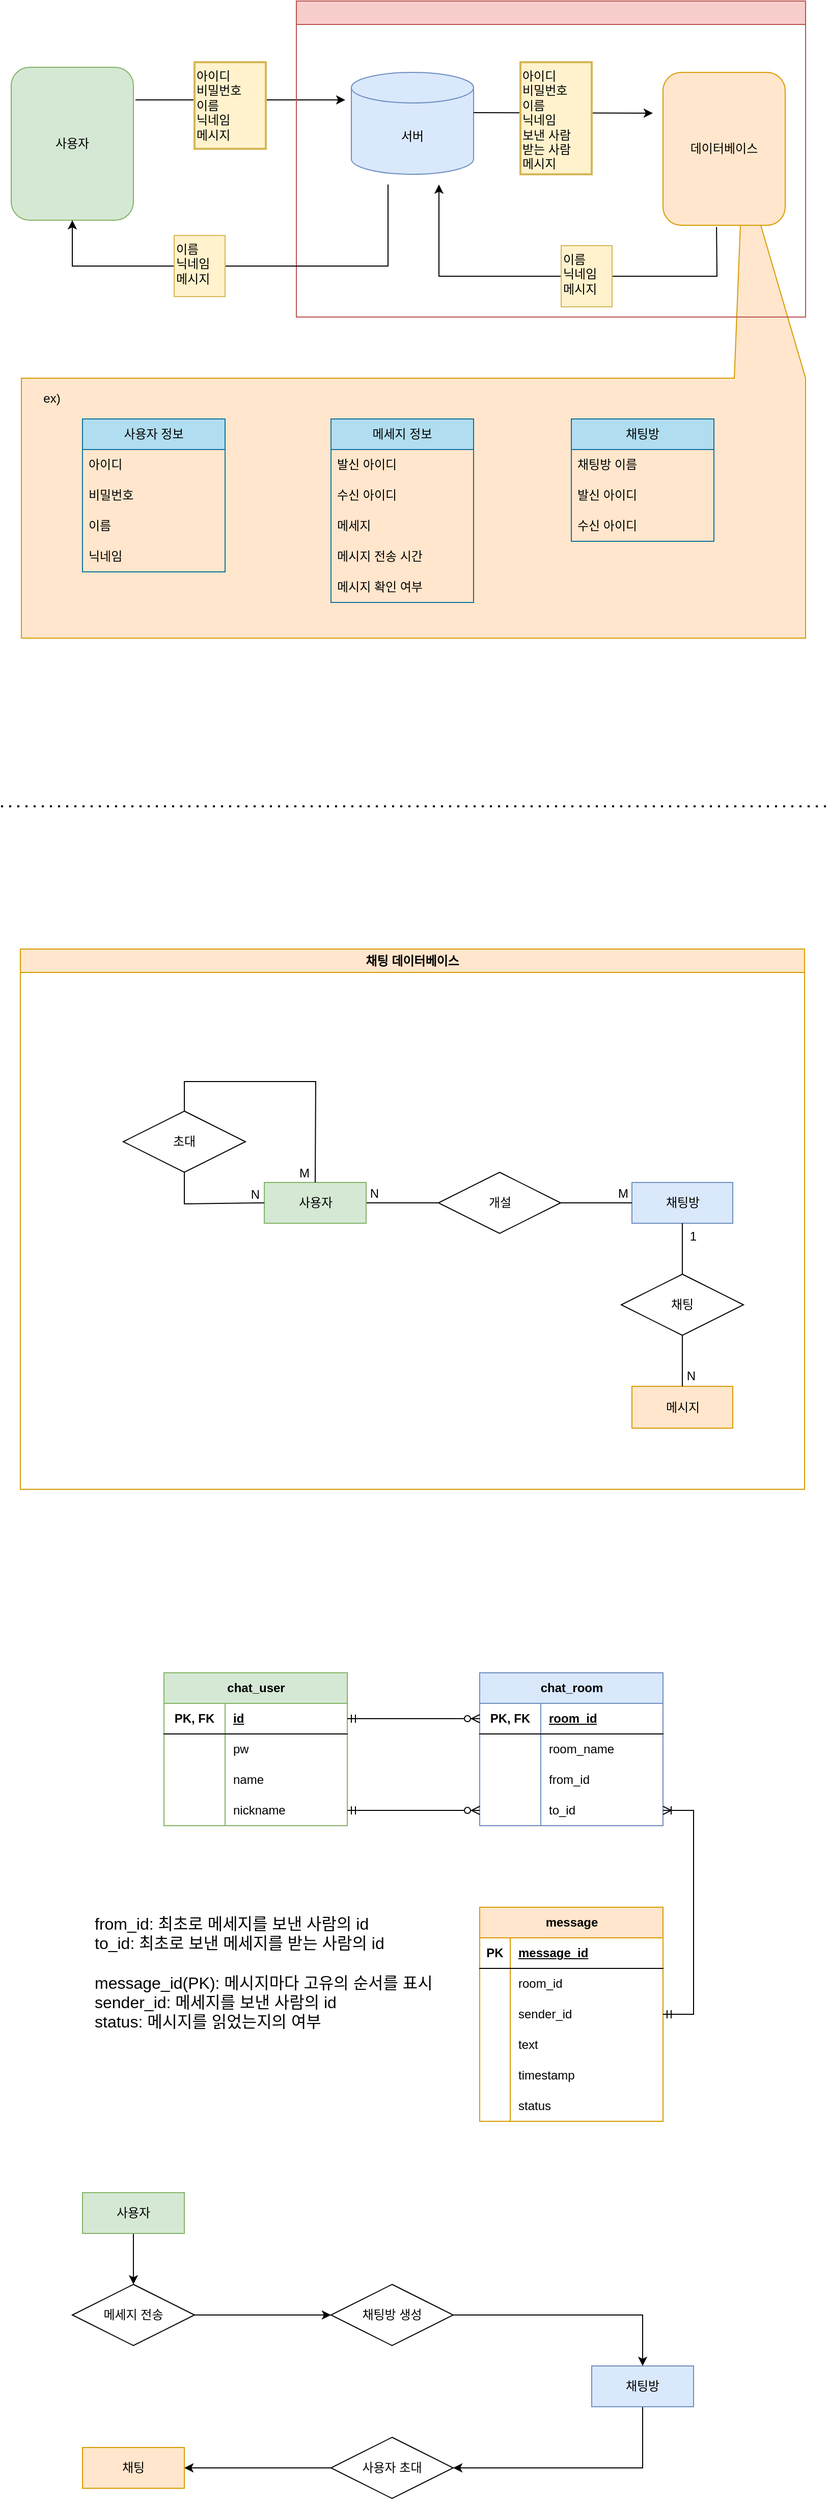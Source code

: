 <mxfile version="24.7.6">
  <diagram name="페이지-1" id="hZkJMaY7xypT7SpQBSe9">
    <mxGraphModel dx="1434" dy="761" grid="1" gridSize="10" guides="1" tooltips="1" connect="1" arrows="1" fold="1" page="1" pageScale="1" pageWidth="827" pageHeight="1169" math="0" shadow="0">
      <root>
        <mxCell id="0" />
        <mxCell id="1" parent="0" />
        <mxCell id="KtC7ysKLOuglknF3prI5-1" value="서버" style="shape=cylinder3;whiteSpace=wrap;html=1;boundedLbl=1;backgroundOutline=1;size=15;fillColor=#dae8fc;strokeColor=#6c8ebf;" parent="1" vertex="1">
          <mxGeometry x="354" y="80" width="120" height="100" as="geometry" />
        </mxCell>
        <mxCell id="M07Gjk41BYVv6PrY2_Yd-11" value="" style="shape=callout;whiteSpace=wrap;html=1;perimeter=calloutPerimeter;direction=west;position2=0.08;size=210;position=0;fillColor=#ffe6cc;base=70;strokeColor=#d79b00;" parent="1" vertex="1">
          <mxGeometry x="30" y="170" width="770" height="465" as="geometry" />
        </mxCell>
        <mxCell id="KtC7ysKLOuglknF3prI5-2" value="사용자" style="rounded=1;whiteSpace=wrap;html=1;fillColor=#d5e8d4;strokeColor=#82b366;" parent="1" vertex="1">
          <mxGeometry x="20" y="75" width="120" height="150" as="geometry" />
        </mxCell>
        <mxCell id="KtC7ysKLOuglknF3prI5-8" value="" style="endArrow=classic;html=1;rounded=0;entryX=-0.05;entryY=0.27;entryDx=0;entryDy=0;entryPerimeter=0;exitX=1.017;exitY=0.213;exitDx=0;exitDy=0;exitPerimeter=0;" parent="1" source="KtC7ysKLOuglknF3prI5-2" target="KtC7ysKLOuglknF3prI5-1" edge="1">
          <mxGeometry width="50" height="50" relative="1" as="geometry">
            <mxPoint x="186" y="280" as="sourcePoint" />
            <mxPoint x="380" y="280" as="targetPoint" />
          </mxGeometry>
        </mxCell>
        <mxCell id="KtC7ysKLOuglknF3prI5-13" value="" style="endArrow=classic;html=1;rounded=0;exitX=1;exitY=0;exitDx=0;exitDy=32.5;exitPerimeter=0;" parent="1" edge="1">
          <mxGeometry width="50" height="50" relative="1" as="geometry">
            <mxPoint x="474" y="119.5" as="sourcePoint" />
            <mxPoint x="650" y="120" as="targetPoint" />
          </mxGeometry>
        </mxCell>
        <mxCell id="KtC7ysKLOuglknF3prI5-15" value="" style="endArrow=classic;html=1;rounded=0;exitX=0.438;exitY=1.011;exitDx=0;exitDy=0;exitPerimeter=0;" parent="1" source="KtC7ysKLOuglknF3prI5-3" edge="1">
          <mxGeometry width="50" height="50" relative="1" as="geometry">
            <mxPoint x="827" y="188" as="sourcePoint" />
            <mxPoint x="440" y="190" as="targetPoint" />
            <Array as="points">
              <mxPoint x="713" y="280" />
              <mxPoint x="440" y="280" />
            </Array>
          </mxGeometry>
        </mxCell>
        <mxCell id="KtC7ysKLOuglknF3prI5-5" value="&lt;font style=&quot;font-size: 12px;&quot;&gt;아이디&lt;/font&gt;&lt;div style=&quot;font-size: 12px;&quot;&gt;&lt;font style=&quot;font-size: 12px;&quot;&gt;비밀번호&lt;/font&gt;&lt;/div&gt;&lt;div style=&quot;font-size: 12px;&quot;&gt;&lt;font style=&quot;font-size: 12px;&quot;&gt;이름&lt;/font&gt;&lt;/div&gt;&lt;div style=&quot;font-size: 12px;&quot;&gt;&lt;font style=&quot;font-size: 12px;&quot;&gt;닉네임&lt;/font&gt;&lt;/div&gt;&lt;div style=&quot;font-size: 12px;&quot;&gt;&lt;font style=&quot;font-size: 12px;&quot;&gt;메시지&lt;/font&gt;&lt;/div&gt;" style="text;html=1;align=left;verticalAlign=top;whiteSpace=wrap;rounded=0;strokeWidth=2;fillColor=#fff2cc;strokeColor=#d6b656;fontSize=12;" parent="1" vertex="1">
          <mxGeometry x="200" y="70" width="70" height="85" as="geometry" />
        </mxCell>
        <mxCell id="M07Gjk41BYVv6PrY2_Yd-1" value="" style="swimlane;whiteSpace=wrap;html=1;fillColor=#f8cecc;strokeColor=#b85450;" parent="1" vertex="1">
          <mxGeometry x="300" y="10" width="500" height="310" as="geometry" />
        </mxCell>
        <mxCell id="KtC7ysKLOuglknF3prI5-3" value="데이터베이스" style="rounded=1;whiteSpace=wrap;html=1;fillColor=#ffe6cc;strokeColor=#d79b00;" parent="M07Gjk41BYVv6PrY2_Yd-1" vertex="1">
          <mxGeometry x="360" y="70" width="120" height="150" as="geometry" />
        </mxCell>
        <mxCell id="M07Gjk41BYVv6PrY2_Yd-2" value="&lt;div&gt;이름&lt;/div&gt;&lt;div&gt;닉네임&lt;/div&gt;&lt;div&gt;메시지&lt;/div&gt;" style="text;html=1;align=left;verticalAlign=top;whiteSpace=wrap;rounded=0;horizontal=1;fillColor=#fff2cc;strokeColor=#d6b656;" parent="M07Gjk41BYVv6PrY2_Yd-1" vertex="1">
          <mxGeometry x="260" y="240" width="50" height="60" as="geometry" />
        </mxCell>
        <mxCell id="KtC7ysKLOuglknF3prI5-14" value="&lt;font style=&quot;font-size: 12px;&quot;&gt;아이디&lt;/font&gt;&lt;div style=&quot;font-size: 12px;&quot;&gt;&lt;font style=&quot;font-size: 12px;&quot;&gt;비밀번호&lt;/font&gt;&lt;/div&gt;&lt;div style=&quot;font-size: 12px;&quot;&gt;&lt;font style=&quot;font-size: 12px;&quot;&gt;이름&lt;/font&gt;&lt;/div&gt;&lt;div style=&quot;font-size: 12px;&quot;&gt;&lt;font style=&quot;font-size: 12px;&quot;&gt;닉네임&lt;/font&gt;&lt;/div&gt;&lt;div style=&quot;font-size: 12px;&quot;&gt;보낸 사람&lt;/div&gt;&lt;div style=&quot;font-size: 12px;&quot;&gt;받는 사람&lt;/div&gt;&lt;div style=&quot;font-size: 12px;&quot;&gt;메시지&lt;/div&gt;" style="text;html=1;align=left;verticalAlign=top;whiteSpace=wrap;rounded=0;strokeWidth=2;fillColor=#fff2cc;strokeColor=#d6b656;fontSize=12;" parent="M07Gjk41BYVv6PrY2_Yd-1" vertex="1">
          <mxGeometry x="220" y="60" width="70" height="110" as="geometry" />
        </mxCell>
        <mxCell id="M07Gjk41BYVv6PrY2_Yd-3" value="" style="endArrow=classic;html=1;rounded=0;entryX=0.5;entryY=1;entryDx=0;entryDy=0;" parent="1" target="KtC7ysKLOuglknF3prI5-2" edge="1">
          <mxGeometry width="50" height="50" relative="1" as="geometry">
            <mxPoint x="390" y="190" as="sourcePoint" />
            <mxPoint x="440" y="250" as="targetPoint" />
            <Array as="points">
              <mxPoint x="390" y="270" />
              <mxPoint x="80" y="270" />
            </Array>
          </mxGeometry>
        </mxCell>
        <mxCell id="M07Gjk41BYVv6PrY2_Yd-4" value="사용자 정보" style="swimlane;fontStyle=0;childLayout=stackLayout;horizontal=1;startSize=30;horizontalStack=0;resizeParent=1;resizeParentMax=0;resizeLast=0;collapsible=1;marginBottom=0;whiteSpace=wrap;html=1;fillColor=#b1ddf0;strokeColor=#10739e;" parent="1" vertex="1">
          <mxGeometry x="90" y="420" width="140" height="150" as="geometry" />
        </mxCell>
        <mxCell id="M07Gjk41BYVv6PrY2_Yd-5" value="아이디" style="text;strokeColor=none;fillColor=none;align=left;verticalAlign=middle;spacingLeft=4;spacingRight=4;overflow=hidden;points=[[0,0.5],[1,0.5]];portConstraint=eastwest;rotatable=0;whiteSpace=wrap;html=1;" parent="M07Gjk41BYVv6PrY2_Yd-4" vertex="1">
          <mxGeometry y="30" width="140" height="30" as="geometry" />
        </mxCell>
        <mxCell id="M07Gjk41BYVv6PrY2_Yd-6" value="비밀번호" style="text;strokeColor=none;fillColor=none;align=left;verticalAlign=middle;spacingLeft=4;spacingRight=4;overflow=hidden;points=[[0,0.5],[1,0.5]];portConstraint=eastwest;rotatable=0;whiteSpace=wrap;html=1;" parent="M07Gjk41BYVv6PrY2_Yd-4" vertex="1">
          <mxGeometry y="60" width="140" height="30" as="geometry" />
        </mxCell>
        <mxCell id="M07Gjk41BYVv6PrY2_Yd-7" value="이름" style="text;strokeColor=none;fillColor=none;align=left;verticalAlign=middle;spacingLeft=4;spacingRight=4;overflow=hidden;points=[[0,0.5],[1,0.5]];portConstraint=eastwest;rotatable=0;whiteSpace=wrap;html=1;" parent="M07Gjk41BYVv6PrY2_Yd-4" vertex="1">
          <mxGeometry y="90" width="140" height="30" as="geometry" />
        </mxCell>
        <mxCell id="M07Gjk41BYVv6PrY2_Yd-8" value="닉네임" style="text;strokeColor=none;fillColor=none;align=left;verticalAlign=middle;spacingLeft=4;spacingRight=4;overflow=hidden;points=[[0,0.5],[1,0.5]];portConstraint=eastwest;rotatable=0;whiteSpace=wrap;html=1;" parent="M07Gjk41BYVv6PrY2_Yd-4" vertex="1">
          <mxGeometry y="120" width="140" height="30" as="geometry" />
        </mxCell>
        <mxCell id="M07Gjk41BYVv6PrY2_Yd-12" value="메세지 정보" style="swimlane;fontStyle=0;childLayout=stackLayout;horizontal=1;startSize=30;horizontalStack=0;resizeParent=1;resizeParentMax=0;resizeLast=0;collapsible=1;marginBottom=0;whiteSpace=wrap;html=1;fillColor=#b1ddf0;strokeColor=#10739e;" parent="1" vertex="1">
          <mxGeometry x="334" y="420" width="140" height="180" as="geometry" />
        </mxCell>
        <mxCell id="M07Gjk41BYVv6PrY2_Yd-13" value="발신 아이디" style="text;strokeColor=none;fillColor=none;align=left;verticalAlign=middle;spacingLeft=4;spacingRight=4;overflow=hidden;points=[[0,0.5],[1,0.5]];portConstraint=eastwest;rotatable=0;whiteSpace=wrap;html=1;" parent="M07Gjk41BYVv6PrY2_Yd-12" vertex="1">
          <mxGeometry y="30" width="140" height="30" as="geometry" />
        </mxCell>
        <mxCell id="M07Gjk41BYVv6PrY2_Yd-14" value="수신 아이디" style="text;strokeColor=none;fillColor=none;align=left;verticalAlign=middle;spacingLeft=4;spacingRight=4;overflow=hidden;points=[[0,0.5],[1,0.5]];portConstraint=eastwest;rotatable=0;whiteSpace=wrap;html=1;" parent="M07Gjk41BYVv6PrY2_Yd-12" vertex="1">
          <mxGeometry y="60" width="140" height="30" as="geometry" />
        </mxCell>
        <mxCell id="M07Gjk41BYVv6PrY2_Yd-15" value="메세지" style="text;strokeColor=none;fillColor=none;align=left;verticalAlign=middle;spacingLeft=4;spacingRight=4;overflow=hidden;points=[[0,0.5],[1,0.5]];portConstraint=eastwest;rotatable=0;whiteSpace=wrap;html=1;" parent="M07Gjk41BYVv6PrY2_Yd-12" vertex="1">
          <mxGeometry y="90" width="140" height="30" as="geometry" />
        </mxCell>
        <mxCell id="M07Gjk41BYVv6PrY2_Yd-16" value="메시지 전송 시간" style="text;strokeColor=none;fillColor=none;align=left;verticalAlign=middle;spacingLeft=4;spacingRight=4;overflow=hidden;points=[[0,0.5],[1,0.5]];portConstraint=eastwest;rotatable=0;whiteSpace=wrap;html=1;" parent="M07Gjk41BYVv6PrY2_Yd-12" vertex="1">
          <mxGeometry y="120" width="140" height="30" as="geometry" />
        </mxCell>
        <mxCell id="9MJLmPbibmTxV6bSxyg9-5" value="메시지 확인 여부" style="text;strokeColor=none;fillColor=none;align=left;verticalAlign=middle;spacingLeft=4;spacingRight=4;overflow=hidden;points=[[0,0.5],[1,0.5]];portConstraint=eastwest;rotatable=0;whiteSpace=wrap;html=1;" vertex="1" parent="M07Gjk41BYVv6PrY2_Yd-12">
          <mxGeometry y="150" width="140" height="30" as="geometry" />
        </mxCell>
        <mxCell id="M07Gjk41BYVv6PrY2_Yd-17" value="채팅방" style="swimlane;fontStyle=0;childLayout=stackLayout;horizontal=1;startSize=30;horizontalStack=0;resizeParent=1;resizeParentMax=0;resizeLast=0;collapsible=1;marginBottom=0;whiteSpace=wrap;html=1;fillColor=#b1ddf0;strokeColor=#10739e;" parent="1" vertex="1">
          <mxGeometry x="570" y="420" width="140" height="120" as="geometry" />
        </mxCell>
        <mxCell id="9MJLmPbibmTxV6bSxyg9-7" value="채팅방 이름" style="text;strokeColor=none;fillColor=none;align=left;verticalAlign=middle;spacingLeft=4;spacingRight=4;overflow=hidden;points=[[0,0.5],[1,0.5]];portConstraint=eastwest;rotatable=0;whiteSpace=wrap;html=1;" vertex="1" parent="M07Gjk41BYVv6PrY2_Yd-17">
          <mxGeometry y="30" width="140" height="30" as="geometry" />
        </mxCell>
        <mxCell id="M07Gjk41BYVv6PrY2_Yd-19" value="발신 아이디" style="text;strokeColor=none;fillColor=none;align=left;verticalAlign=middle;spacingLeft=4;spacingRight=4;overflow=hidden;points=[[0,0.5],[1,0.5]];portConstraint=eastwest;rotatable=0;whiteSpace=wrap;html=1;" parent="M07Gjk41BYVv6PrY2_Yd-17" vertex="1">
          <mxGeometry y="60" width="140" height="30" as="geometry" />
        </mxCell>
        <mxCell id="M07Gjk41BYVv6PrY2_Yd-20" value="수신 아이디" style="text;strokeColor=none;fillColor=none;align=left;verticalAlign=middle;spacingLeft=4;spacingRight=4;overflow=hidden;points=[[0,0.5],[1,0.5]];portConstraint=eastwest;rotatable=0;whiteSpace=wrap;html=1;" parent="M07Gjk41BYVv6PrY2_Yd-17" vertex="1">
          <mxGeometry y="90" width="140" height="30" as="geometry" />
        </mxCell>
        <mxCell id="9MJLmPbibmTxV6bSxyg9-3" value="&lt;div&gt;이름&lt;/div&gt;&lt;div&gt;닉네임&lt;/div&gt;&lt;div&gt;메시지&lt;/div&gt;" style="text;html=1;align=left;verticalAlign=top;whiteSpace=wrap;rounded=0;horizontal=1;fillColor=#fff2cc;strokeColor=#d6b656;" vertex="1" parent="1">
          <mxGeometry x="180" y="240" width="50" height="60" as="geometry" />
        </mxCell>
        <mxCell id="9MJLmPbibmTxV6bSxyg9-38" value="ex)" style="text;html=1;align=center;verticalAlign=middle;whiteSpace=wrap;rounded=0;" vertex="1" parent="1">
          <mxGeometry x="30" y="385" width="60" height="30" as="geometry" />
        </mxCell>
        <mxCell id="9MJLmPbibmTxV6bSxyg9-42" value="채팅 데이터베이스" style="swimlane;whiteSpace=wrap;html=1;fillColor=#ffe6cc;strokeColor=#d79b00;" vertex="1" parent="1">
          <mxGeometry x="29" y="940" width="770" height="530" as="geometry">
            <mxRectangle x="29" y="930" width="130" height="30" as="alternateBounds" />
          </mxGeometry>
        </mxCell>
        <mxCell id="9MJLmPbibmTxV6bSxyg9-15" value="개설" style="shape=rhombus;perimeter=rhombusPerimeter;whiteSpace=wrap;html=1;align=center;" vertex="1" parent="9MJLmPbibmTxV6bSxyg9-42">
          <mxGeometry x="410.5" y="219" width="120" height="60" as="geometry" />
        </mxCell>
        <mxCell id="9MJLmPbibmTxV6bSxyg9-20" value="" style="endArrow=none;html=1;rounded=0;exitX=0;exitY=0.5;exitDx=0;exitDy=0;entryX=1;entryY=0.5;entryDx=0;entryDy=0;" edge="1" parent="9MJLmPbibmTxV6bSxyg9-42" source="9MJLmPbibmTxV6bSxyg9-15" target="9MJLmPbibmTxV6bSxyg9-8">
          <mxGeometry relative="1" as="geometry">
            <mxPoint x="25.5" y="249" as="sourcePoint" />
            <mxPoint x="360.5" y="319" as="targetPoint" />
            <Array as="points" />
          </mxGeometry>
        </mxCell>
        <mxCell id="9MJLmPbibmTxV6bSxyg9-21" value="N" style="resizable=0;html=1;whiteSpace=wrap;align=right;verticalAlign=bottom;" connectable="0" vertex="1" parent="9MJLmPbibmTxV6bSxyg9-20">
          <mxGeometry x="1" relative="1" as="geometry">
            <mxPoint x="14" y="-1" as="offset" />
          </mxGeometry>
        </mxCell>
        <mxCell id="9MJLmPbibmTxV6bSxyg9-64" value="N" style="resizable=0;html=1;whiteSpace=wrap;align=right;verticalAlign=bottom;" connectable="0" vertex="1" parent="9MJLmPbibmTxV6bSxyg9-20">
          <mxGeometry x="1" relative="1" as="geometry">
            <mxPoint x="325" y="178" as="offset" />
          </mxGeometry>
        </mxCell>
        <mxCell id="9MJLmPbibmTxV6bSxyg9-66" value="1" style="resizable=0;html=1;whiteSpace=wrap;align=right;verticalAlign=bottom;" connectable="0" vertex="1" parent="9MJLmPbibmTxV6bSxyg9-20">
          <mxGeometry x="1" relative="1" as="geometry">
            <mxPoint x="326" y="41" as="offset" />
          </mxGeometry>
        </mxCell>
        <mxCell id="9MJLmPbibmTxV6bSxyg9-135" value="N" style="resizable=0;html=1;whiteSpace=wrap;align=right;verticalAlign=bottom;" connectable="0" vertex="1" parent="9MJLmPbibmTxV6bSxyg9-20">
          <mxGeometry x="1" relative="1" as="geometry">
            <mxPoint x="-103" as="offset" />
          </mxGeometry>
        </mxCell>
        <mxCell id="9MJLmPbibmTxV6bSxyg9-136" value="M" style="resizable=0;html=1;whiteSpace=wrap;align=right;verticalAlign=bottom;" connectable="0" vertex="1" parent="9MJLmPbibmTxV6bSxyg9-20">
          <mxGeometry x="1" relative="1" as="geometry">
            <mxPoint x="-54" y="-21" as="offset" />
          </mxGeometry>
        </mxCell>
        <mxCell id="9MJLmPbibmTxV6bSxyg9-39" value="채팅방" style="rounded=0;whiteSpace=wrap;html=1;fillColor=#dae8fc;strokeColor=#6c8ebf;" vertex="1" parent="9MJLmPbibmTxV6bSxyg9-42">
          <mxGeometry x="600.5" y="229" width="99" height="40" as="geometry" />
        </mxCell>
        <mxCell id="9MJLmPbibmTxV6bSxyg9-40" value="" style="endArrow=none;html=1;rounded=0;entryX=0;entryY=0.5;entryDx=0;entryDy=0;exitX=1;exitY=0.5;exitDx=0;exitDy=0;" edge="1" parent="9MJLmPbibmTxV6bSxyg9-42" source="9MJLmPbibmTxV6bSxyg9-15" target="9MJLmPbibmTxV6bSxyg9-39">
          <mxGeometry relative="1" as="geometry">
            <mxPoint x="270.5" y="229" as="sourcePoint" />
            <mxPoint x="430.5" y="229" as="targetPoint" />
          </mxGeometry>
        </mxCell>
        <mxCell id="9MJLmPbibmTxV6bSxyg9-41" value="M" style="resizable=0;html=1;whiteSpace=wrap;align=right;verticalAlign=bottom;" connectable="0" vertex="1" parent="9MJLmPbibmTxV6bSxyg9-40">
          <mxGeometry x="1" relative="1" as="geometry">
            <mxPoint x="-2" y="-1" as="offset" />
          </mxGeometry>
        </mxCell>
        <mxCell id="9MJLmPbibmTxV6bSxyg9-8" value="사용자" style="whiteSpace=wrap;html=1;align=center;fillColor=#d5e8d4;strokeColor=#82b366;" vertex="1" parent="9MJLmPbibmTxV6bSxyg9-42">
          <mxGeometry x="239.5" y="229" width="100" height="40" as="geometry" />
        </mxCell>
        <mxCell id="9MJLmPbibmTxV6bSxyg9-44" value="메시지" style="whiteSpace=wrap;html=1;align=center;fillColor=#ffe6cc;strokeColor=#d79b00;" vertex="1" parent="9MJLmPbibmTxV6bSxyg9-42">
          <mxGeometry x="600.5" y="429" width="99" height="41" as="geometry" />
        </mxCell>
        <mxCell id="9MJLmPbibmTxV6bSxyg9-52" value="" style="rounded=0;orthogonalLoop=1;jettySize=auto;html=1;endArrow=none;endFill=0;" edge="1" parent="9MJLmPbibmTxV6bSxyg9-42" source="9MJLmPbibmTxV6bSxyg9-49" target="9MJLmPbibmTxV6bSxyg9-39">
          <mxGeometry relative="1" as="geometry" />
        </mxCell>
        <mxCell id="9MJLmPbibmTxV6bSxyg9-53" value="" style="rounded=0;orthogonalLoop=1;jettySize=auto;html=1;endArrow=none;endFill=0;" edge="1" parent="9MJLmPbibmTxV6bSxyg9-42" source="9MJLmPbibmTxV6bSxyg9-49" target="9MJLmPbibmTxV6bSxyg9-44">
          <mxGeometry relative="1" as="geometry" />
        </mxCell>
        <mxCell id="9MJLmPbibmTxV6bSxyg9-49" value="채팅" style="shape=rhombus;perimeter=rhombusPerimeter;whiteSpace=wrap;html=1;align=center;" vertex="1" parent="9MJLmPbibmTxV6bSxyg9-42">
          <mxGeometry x="590" y="319" width="120" height="60" as="geometry" />
        </mxCell>
        <mxCell id="9MJLmPbibmTxV6bSxyg9-59" value="" style="rounded=0;orthogonalLoop=1;jettySize=auto;html=1;endArrow=none;endFill=0;entryX=0;entryY=0.5;entryDx=0;entryDy=0;" edge="1" parent="9MJLmPbibmTxV6bSxyg9-42" source="9MJLmPbibmTxV6bSxyg9-54" target="9MJLmPbibmTxV6bSxyg9-8">
          <mxGeometry relative="1" as="geometry">
            <Array as="points">
              <mxPoint x="161" y="250" />
            </Array>
          </mxGeometry>
        </mxCell>
        <mxCell id="9MJLmPbibmTxV6bSxyg9-54" value="초대" style="shape=rhombus;perimeter=rhombusPerimeter;whiteSpace=wrap;html=1;align=center;" vertex="1" parent="9MJLmPbibmTxV6bSxyg9-42">
          <mxGeometry x="101" y="159" width="120" height="60" as="geometry" />
        </mxCell>
        <mxCell id="9MJLmPbibmTxV6bSxyg9-61" value="" style="endArrow=none;html=1;rounded=0;exitX=0.5;exitY=0;exitDx=0;exitDy=0;entryX=0.5;entryY=0;entryDx=0;entryDy=0;" edge="1" parent="9MJLmPbibmTxV6bSxyg9-42" source="9MJLmPbibmTxV6bSxyg9-8" target="9MJLmPbibmTxV6bSxyg9-54">
          <mxGeometry width="50" height="50" relative="1" as="geometry">
            <mxPoint x="511" y="330" as="sourcePoint" />
            <mxPoint x="561" y="280" as="targetPoint" />
            <Array as="points">
              <mxPoint x="290" y="130" />
              <mxPoint x="161" y="130" />
            </Array>
          </mxGeometry>
        </mxCell>
        <mxCell id="9MJLmPbibmTxV6bSxyg9-43" value="" style="endArrow=none;dashed=1;html=1;dashPattern=1 3;strokeWidth=2;rounded=0;" edge="1" parent="1">
          <mxGeometry width="50" height="50" relative="1" as="geometry">
            <mxPoint x="10" y="800" as="sourcePoint" />
            <mxPoint x="820" y="800" as="targetPoint" />
          </mxGeometry>
        </mxCell>
        <mxCell id="9MJLmPbibmTxV6bSxyg9-67" value="chat_user" style="shape=table;startSize=30;container=1;collapsible=1;childLayout=tableLayout;fixedRows=1;rowLines=0;fontStyle=1;align=center;resizeLast=1;html=1;fillColor=#d5e8d4;strokeColor=#82b366;" vertex="1" parent="1">
          <mxGeometry x="170" y="1650" width="180" height="150" as="geometry" />
        </mxCell>
        <mxCell id="9MJLmPbibmTxV6bSxyg9-68" value="" style="shape=tableRow;horizontal=0;startSize=0;swimlaneHead=0;swimlaneBody=0;fillColor=none;collapsible=0;dropTarget=0;points=[[0,0.5],[1,0.5]];portConstraint=eastwest;top=0;left=0;right=0;bottom=1;" vertex="1" parent="9MJLmPbibmTxV6bSxyg9-67">
          <mxGeometry y="30" width="180" height="30" as="geometry" />
        </mxCell>
        <mxCell id="9MJLmPbibmTxV6bSxyg9-69" value="PK, FK" style="shape=partialRectangle;connectable=0;fillColor=none;top=0;left=0;bottom=0;right=0;fontStyle=1;overflow=hidden;whiteSpace=wrap;html=1;" vertex="1" parent="9MJLmPbibmTxV6bSxyg9-68">
          <mxGeometry width="60" height="30" as="geometry">
            <mxRectangle width="60" height="30" as="alternateBounds" />
          </mxGeometry>
        </mxCell>
        <mxCell id="9MJLmPbibmTxV6bSxyg9-70" value="id" style="shape=partialRectangle;connectable=0;fillColor=none;top=0;left=0;bottom=0;right=0;align=left;spacingLeft=6;fontStyle=5;overflow=hidden;whiteSpace=wrap;html=1;" vertex="1" parent="9MJLmPbibmTxV6bSxyg9-68">
          <mxGeometry x="60" width="120" height="30" as="geometry">
            <mxRectangle width="120" height="30" as="alternateBounds" />
          </mxGeometry>
        </mxCell>
        <mxCell id="9MJLmPbibmTxV6bSxyg9-71" value="" style="shape=tableRow;horizontal=0;startSize=0;swimlaneHead=0;swimlaneBody=0;fillColor=none;collapsible=0;dropTarget=0;points=[[0,0.5],[1,0.5]];portConstraint=eastwest;top=0;left=0;right=0;bottom=0;" vertex="1" parent="9MJLmPbibmTxV6bSxyg9-67">
          <mxGeometry y="60" width="180" height="30" as="geometry" />
        </mxCell>
        <mxCell id="9MJLmPbibmTxV6bSxyg9-72" value="" style="shape=partialRectangle;connectable=0;fillColor=none;top=0;left=0;bottom=0;right=0;editable=1;overflow=hidden;whiteSpace=wrap;html=1;" vertex="1" parent="9MJLmPbibmTxV6bSxyg9-71">
          <mxGeometry width="60" height="30" as="geometry">
            <mxRectangle width="60" height="30" as="alternateBounds" />
          </mxGeometry>
        </mxCell>
        <mxCell id="9MJLmPbibmTxV6bSxyg9-73" value="pw" style="shape=partialRectangle;connectable=0;fillColor=none;top=0;left=0;bottom=0;right=0;align=left;spacingLeft=6;overflow=hidden;whiteSpace=wrap;html=1;" vertex="1" parent="9MJLmPbibmTxV6bSxyg9-71">
          <mxGeometry x="60" width="120" height="30" as="geometry">
            <mxRectangle width="120" height="30" as="alternateBounds" />
          </mxGeometry>
        </mxCell>
        <mxCell id="9MJLmPbibmTxV6bSxyg9-74" value="" style="shape=tableRow;horizontal=0;startSize=0;swimlaneHead=0;swimlaneBody=0;fillColor=none;collapsible=0;dropTarget=0;points=[[0,0.5],[1,0.5]];portConstraint=eastwest;top=0;left=0;right=0;bottom=0;" vertex="1" parent="9MJLmPbibmTxV6bSxyg9-67">
          <mxGeometry y="90" width="180" height="30" as="geometry" />
        </mxCell>
        <mxCell id="9MJLmPbibmTxV6bSxyg9-75" value="" style="shape=partialRectangle;connectable=0;fillColor=none;top=0;left=0;bottom=0;right=0;editable=1;overflow=hidden;whiteSpace=wrap;html=1;" vertex="1" parent="9MJLmPbibmTxV6bSxyg9-74">
          <mxGeometry width="60" height="30" as="geometry">
            <mxRectangle width="60" height="30" as="alternateBounds" />
          </mxGeometry>
        </mxCell>
        <mxCell id="9MJLmPbibmTxV6bSxyg9-76" value="name" style="shape=partialRectangle;connectable=0;fillColor=none;top=0;left=0;bottom=0;right=0;align=left;spacingLeft=6;overflow=hidden;whiteSpace=wrap;html=1;" vertex="1" parent="9MJLmPbibmTxV6bSxyg9-74">
          <mxGeometry x="60" width="120" height="30" as="geometry">
            <mxRectangle width="120" height="30" as="alternateBounds" />
          </mxGeometry>
        </mxCell>
        <mxCell id="9MJLmPbibmTxV6bSxyg9-77" value="" style="shape=tableRow;horizontal=0;startSize=0;swimlaneHead=0;swimlaneBody=0;fillColor=none;collapsible=0;dropTarget=0;points=[[0,0.5],[1,0.5]];portConstraint=eastwest;top=0;left=0;right=0;bottom=0;" vertex="1" parent="9MJLmPbibmTxV6bSxyg9-67">
          <mxGeometry y="120" width="180" height="30" as="geometry" />
        </mxCell>
        <mxCell id="9MJLmPbibmTxV6bSxyg9-78" value="" style="shape=partialRectangle;connectable=0;fillColor=none;top=0;left=0;bottom=0;right=0;editable=1;overflow=hidden;whiteSpace=wrap;html=1;" vertex="1" parent="9MJLmPbibmTxV6bSxyg9-77">
          <mxGeometry width="60" height="30" as="geometry">
            <mxRectangle width="60" height="30" as="alternateBounds" />
          </mxGeometry>
        </mxCell>
        <mxCell id="9MJLmPbibmTxV6bSxyg9-79" value="nickname" style="shape=partialRectangle;connectable=0;fillColor=none;top=0;left=0;bottom=0;right=0;align=left;spacingLeft=6;overflow=hidden;whiteSpace=wrap;html=1;" vertex="1" parent="9MJLmPbibmTxV6bSxyg9-77">
          <mxGeometry x="60" width="120" height="30" as="geometry">
            <mxRectangle width="120" height="30" as="alternateBounds" />
          </mxGeometry>
        </mxCell>
        <mxCell id="9MJLmPbibmTxV6bSxyg9-107" value="message" style="shape=table;startSize=30;container=1;collapsible=1;childLayout=tableLayout;fixedRows=1;rowLines=0;fontStyle=1;align=center;resizeLast=1;html=1;fillColor=#ffe6cc;strokeColor=#d79b00;" vertex="1" parent="1">
          <mxGeometry x="480" y="1880" width="180" height="210" as="geometry" />
        </mxCell>
        <mxCell id="9MJLmPbibmTxV6bSxyg9-108" value="" style="shape=tableRow;horizontal=0;startSize=0;swimlaneHead=0;swimlaneBody=0;fillColor=none;collapsible=0;dropTarget=0;points=[[0,0.5],[1,0.5]];portConstraint=eastwest;top=0;left=0;right=0;bottom=1;" vertex="1" parent="9MJLmPbibmTxV6bSxyg9-107">
          <mxGeometry y="30" width="180" height="30" as="geometry" />
        </mxCell>
        <mxCell id="9MJLmPbibmTxV6bSxyg9-109" value="PK" style="shape=partialRectangle;connectable=0;fillColor=none;top=0;left=0;bottom=0;right=0;fontStyle=1;overflow=hidden;whiteSpace=wrap;html=1;" vertex="1" parent="9MJLmPbibmTxV6bSxyg9-108">
          <mxGeometry width="30" height="30" as="geometry">
            <mxRectangle width="30" height="30" as="alternateBounds" />
          </mxGeometry>
        </mxCell>
        <mxCell id="9MJLmPbibmTxV6bSxyg9-110" value="message_id" style="shape=partialRectangle;connectable=0;fillColor=none;top=0;left=0;bottom=0;right=0;align=left;spacingLeft=6;fontStyle=5;overflow=hidden;whiteSpace=wrap;html=1;" vertex="1" parent="9MJLmPbibmTxV6bSxyg9-108">
          <mxGeometry x="30" width="150" height="30" as="geometry">
            <mxRectangle width="150" height="30" as="alternateBounds" />
          </mxGeometry>
        </mxCell>
        <mxCell id="9MJLmPbibmTxV6bSxyg9-111" value="" style="shape=tableRow;horizontal=0;startSize=0;swimlaneHead=0;swimlaneBody=0;fillColor=none;collapsible=0;dropTarget=0;points=[[0,0.5],[1,0.5]];portConstraint=eastwest;top=0;left=0;right=0;bottom=0;" vertex="1" parent="9MJLmPbibmTxV6bSxyg9-107">
          <mxGeometry y="60" width="180" height="30" as="geometry" />
        </mxCell>
        <mxCell id="9MJLmPbibmTxV6bSxyg9-112" value="" style="shape=partialRectangle;connectable=0;fillColor=none;top=0;left=0;bottom=0;right=0;editable=1;overflow=hidden;whiteSpace=wrap;html=1;" vertex="1" parent="9MJLmPbibmTxV6bSxyg9-111">
          <mxGeometry width="30" height="30" as="geometry">
            <mxRectangle width="30" height="30" as="alternateBounds" />
          </mxGeometry>
        </mxCell>
        <mxCell id="9MJLmPbibmTxV6bSxyg9-113" value="room_id" style="shape=partialRectangle;connectable=0;fillColor=none;top=0;left=0;bottom=0;right=0;align=left;spacingLeft=6;overflow=hidden;whiteSpace=wrap;html=1;" vertex="1" parent="9MJLmPbibmTxV6bSxyg9-111">
          <mxGeometry x="30" width="150" height="30" as="geometry">
            <mxRectangle width="150" height="30" as="alternateBounds" />
          </mxGeometry>
        </mxCell>
        <mxCell id="9MJLmPbibmTxV6bSxyg9-161" style="shape=tableRow;horizontal=0;startSize=0;swimlaneHead=0;swimlaneBody=0;fillColor=none;collapsible=0;dropTarget=0;points=[[0,0.5],[1,0.5]];portConstraint=eastwest;top=0;left=0;right=0;bottom=0;" vertex="1" parent="9MJLmPbibmTxV6bSxyg9-107">
          <mxGeometry y="90" width="180" height="30" as="geometry" />
        </mxCell>
        <mxCell id="9MJLmPbibmTxV6bSxyg9-162" style="shape=partialRectangle;connectable=0;fillColor=none;top=0;left=0;bottom=0;right=0;editable=1;overflow=hidden;whiteSpace=wrap;html=1;" vertex="1" parent="9MJLmPbibmTxV6bSxyg9-161">
          <mxGeometry width="30" height="30" as="geometry">
            <mxRectangle width="30" height="30" as="alternateBounds" />
          </mxGeometry>
        </mxCell>
        <mxCell id="9MJLmPbibmTxV6bSxyg9-163" value="sender_id" style="shape=partialRectangle;connectable=0;fillColor=none;top=0;left=0;bottom=0;right=0;align=left;spacingLeft=6;overflow=hidden;whiteSpace=wrap;html=1;" vertex="1" parent="9MJLmPbibmTxV6bSxyg9-161">
          <mxGeometry x="30" width="150" height="30" as="geometry">
            <mxRectangle width="150" height="30" as="alternateBounds" />
          </mxGeometry>
        </mxCell>
        <mxCell id="9MJLmPbibmTxV6bSxyg9-117" value="" style="shape=tableRow;horizontal=0;startSize=0;swimlaneHead=0;swimlaneBody=0;fillColor=none;collapsible=0;dropTarget=0;points=[[0,0.5],[1,0.5]];portConstraint=eastwest;top=0;left=0;right=0;bottom=0;" vertex="1" parent="9MJLmPbibmTxV6bSxyg9-107">
          <mxGeometry y="120" width="180" height="30" as="geometry" />
        </mxCell>
        <mxCell id="9MJLmPbibmTxV6bSxyg9-118" value="" style="shape=partialRectangle;connectable=0;fillColor=none;top=0;left=0;bottom=0;right=0;editable=1;overflow=hidden;whiteSpace=wrap;html=1;" vertex="1" parent="9MJLmPbibmTxV6bSxyg9-117">
          <mxGeometry width="30" height="30" as="geometry">
            <mxRectangle width="30" height="30" as="alternateBounds" />
          </mxGeometry>
        </mxCell>
        <mxCell id="9MJLmPbibmTxV6bSxyg9-119" value="text" style="shape=partialRectangle;connectable=0;fillColor=none;top=0;left=0;bottom=0;right=0;align=left;spacingLeft=6;overflow=hidden;whiteSpace=wrap;html=1;" vertex="1" parent="9MJLmPbibmTxV6bSxyg9-117">
          <mxGeometry x="30" width="150" height="30" as="geometry">
            <mxRectangle width="150" height="30" as="alternateBounds" />
          </mxGeometry>
        </mxCell>
        <mxCell id="9MJLmPbibmTxV6bSxyg9-131" style="shape=tableRow;horizontal=0;startSize=0;swimlaneHead=0;swimlaneBody=0;fillColor=none;collapsible=0;dropTarget=0;points=[[0,0.5],[1,0.5]];portConstraint=eastwest;top=0;left=0;right=0;bottom=0;" vertex="1" parent="9MJLmPbibmTxV6bSxyg9-107">
          <mxGeometry y="150" width="180" height="30" as="geometry" />
        </mxCell>
        <mxCell id="9MJLmPbibmTxV6bSxyg9-132" style="shape=partialRectangle;connectable=0;fillColor=none;top=0;left=0;bottom=0;right=0;editable=1;overflow=hidden;whiteSpace=wrap;html=1;" vertex="1" parent="9MJLmPbibmTxV6bSxyg9-131">
          <mxGeometry width="30" height="30" as="geometry">
            <mxRectangle width="30" height="30" as="alternateBounds" />
          </mxGeometry>
        </mxCell>
        <mxCell id="9MJLmPbibmTxV6bSxyg9-133" value="timestamp" style="shape=partialRectangle;connectable=0;fillColor=none;top=0;left=0;bottom=0;right=0;align=left;spacingLeft=6;overflow=hidden;whiteSpace=wrap;html=1;" vertex="1" parent="9MJLmPbibmTxV6bSxyg9-131">
          <mxGeometry x="30" width="150" height="30" as="geometry">
            <mxRectangle width="150" height="30" as="alternateBounds" />
          </mxGeometry>
        </mxCell>
        <mxCell id="9MJLmPbibmTxV6bSxyg9-184" style="shape=tableRow;horizontal=0;startSize=0;swimlaneHead=0;swimlaneBody=0;fillColor=none;collapsible=0;dropTarget=0;points=[[0,0.5],[1,0.5]];portConstraint=eastwest;top=0;left=0;right=0;bottom=0;" vertex="1" parent="9MJLmPbibmTxV6bSxyg9-107">
          <mxGeometry y="180" width="180" height="30" as="geometry" />
        </mxCell>
        <mxCell id="9MJLmPbibmTxV6bSxyg9-185" style="shape=partialRectangle;connectable=0;fillColor=none;top=0;left=0;bottom=0;right=0;editable=1;overflow=hidden;whiteSpace=wrap;html=1;" vertex="1" parent="9MJLmPbibmTxV6bSxyg9-184">
          <mxGeometry width="30" height="30" as="geometry">
            <mxRectangle width="30" height="30" as="alternateBounds" />
          </mxGeometry>
        </mxCell>
        <mxCell id="9MJLmPbibmTxV6bSxyg9-186" value="status" style="shape=partialRectangle;connectable=0;fillColor=none;top=0;left=0;bottom=0;right=0;align=left;spacingLeft=6;overflow=hidden;whiteSpace=wrap;html=1;" vertex="1" parent="9MJLmPbibmTxV6bSxyg9-184">
          <mxGeometry x="30" width="150" height="30" as="geometry">
            <mxRectangle width="150" height="30" as="alternateBounds" />
          </mxGeometry>
        </mxCell>
        <mxCell id="9MJLmPbibmTxV6bSxyg9-94" value="chat_room" style="shape=table;startSize=30;container=1;collapsible=1;childLayout=tableLayout;fixedRows=1;rowLines=0;fontStyle=1;align=center;resizeLast=1;html=1;fillColor=#dae8fc;strokeColor=#6c8ebf;" vertex="1" parent="1">
          <mxGeometry x="480" y="1650" width="180" height="150" as="geometry" />
        </mxCell>
        <mxCell id="9MJLmPbibmTxV6bSxyg9-95" value="" style="shape=tableRow;horizontal=0;startSize=0;swimlaneHead=0;swimlaneBody=0;fillColor=none;collapsible=0;dropTarget=0;points=[[0,0.5],[1,0.5]];portConstraint=eastwest;top=0;left=0;right=0;bottom=1;" vertex="1" parent="9MJLmPbibmTxV6bSxyg9-94">
          <mxGeometry y="30" width="180" height="30" as="geometry" />
        </mxCell>
        <mxCell id="9MJLmPbibmTxV6bSxyg9-96" value="PK, FK" style="shape=partialRectangle;connectable=0;fillColor=none;top=0;left=0;bottom=0;right=0;fontStyle=1;overflow=hidden;whiteSpace=wrap;html=1;" vertex="1" parent="9MJLmPbibmTxV6bSxyg9-95">
          <mxGeometry width="60" height="30" as="geometry">
            <mxRectangle width="60" height="30" as="alternateBounds" />
          </mxGeometry>
        </mxCell>
        <mxCell id="9MJLmPbibmTxV6bSxyg9-97" value="room_id" style="shape=partialRectangle;connectable=0;fillColor=none;top=0;left=0;bottom=0;right=0;align=left;spacingLeft=6;fontStyle=5;overflow=hidden;whiteSpace=wrap;html=1;" vertex="1" parent="9MJLmPbibmTxV6bSxyg9-95">
          <mxGeometry x="60" width="120" height="30" as="geometry">
            <mxRectangle width="120" height="30" as="alternateBounds" />
          </mxGeometry>
        </mxCell>
        <mxCell id="9MJLmPbibmTxV6bSxyg9-98" value="" style="shape=tableRow;horizontal=0;startSize=0;swimlaneHead=0;swimlaneBody=0;fillColor=none;collapsible=0;dropTarget=0;points=[[0,0.5],[1,0.5]];portConstraint=eastwest;top=0;left=0;right=0;bottom=0;" vertex="1" parent="9MJLmPbibmTxV6bSxyg9-94">
          <mxGeometry y="60" width="180" height="30" as="geometry" />
        </mxCell>
        <mxCell id="9MJLmPbibmTxV6bSxyg9-99" value="" style="shape=partialRectangle;connectable=0;fillColor=none;top=0;left=0;bottom=0;right=0;editable=1;overflow=hidden;whiteSpace=wrap;html=1;" vertex="1" parent="9MJLmPbibmTxV6bSxyg9-98">
          <mxGeometry width="60" height="30" as="geometry">
            <mxRectangle width="60" height="30" as="alternateBounds" />
          </mxGeometry>
        </mxCell>
        <mxCell id="9MJLmPbibmTxV6bSxyg9-100" value="room_name" style="shape=partialRectangle;connectable=0;fillColor=none;top=0;left=0;bottom=0;right=0;align=left;spacingLeft=6;overflow=hidden;whiteSpace=wrap;html=1;" vertex="1" parent="9MJLmPbibmTxV6bSxyg9-98">
          <mxGeometry x="60" width="120" height="30" as="geometry">
            <mxRectangle width="120" height="30" as="alternateBounds" />
          </mxGeometry>
        </mxCell>
        <mxCell id="9MJLmPbibmTxV6bSxyg9-137" style="shape=tableRow;horizontal=0;startSize=0;swimlaneHead=0;swimlaneBody=0;fillColor=none;collapsible=0;dropTarget=0;points=[[0,0.5],[1,0.5]];portConstraint=eastwest;top=0;left=0;right=0;bottom=0;" vertex="1" parent="9MJLmPbibmTxV6bSxyg9-94">
          <mxGeometry y="90" width="180" height="30" as="geometry" />
        </mxCell>
        <mxCell id="9MJLmPbibmTxV6bSxyg9-138" style="shape=partialRectangle;connectable=0;fillColor=none;top=0;left=0;bottom=0;right=0;editable=1;overflow=hidden;whiteSpace=wrap;html=1;" vertex="1" parent="9MJLmPbibmTxV6bSxyg9-137">
          <mxGeometry width="60" height="30" as="geometry">
            <mxRectangle width="60" height="30" as="alternateBounds" />
          </mxGeometry>
        </mxCell>
        <mxCell id="9MJLmPbibmTxV6bSxyg9-139" value="from_id" style="shape=partialRectangle;connectable=0;fillColor=none;top=0;left=0;bottom=0;right=0;align=left;spacingLeft=6;overflow=hidden;whiteSpace=wrap;html=1;" vertex="1" parent="9MJLmPbibmTxV6bSxyg9-137">
          <mxGeometry x="60" width="120" height="30" as="geometry">
            <mxRectangle width="120" height="30" as="alternateBounds" />
          </mxGeometry>
        </mxCell>
        <mxCell id="9MJLmPbibmTxV6bSxyg9-140" style="shape=tableRow;horizontal=0;startSize=0;swimlaneHead=0;swimlaneBody=0;fillColor=none;collapsible=0;dropTarget=0;points=[[0,0.5],[1,0.5]];portConstraint=eastwest;top=0;left=0;right=0;bottom=0;" vertex="1" parent="9MJLmPbibmTxV6bSxyg9-94">
          <mxGeometry y="120" width="180" height="30" as="geometry" />
        </mxCell>
        <mxCell id="9MJLmPbibmTxV6bSxyg9-141" style="shape=partialRectangle;connectable=0;fillColor=none;top=0;left=0;bottom=0;right=0;editable=1;overflow=hidden;whiteSpace=wrap;html=1;" vertex="1" parent="9MJLmPbibmTxV6bSxyg9-140">
          <mxGeometry width="60" height="30" as="geometry">
            <mxRectangle width="60" height="30" as="alternateBounds" />
          </mxGeometry>
        </mxCell>
        <mxCell id="9MJLmPbibmTxV6bSxyg9-142" value="to_id" style="shape=partialRectangle;connectable=0;fillColor=none;top=0;left=0;bottom=0;right=0;align=left;spacingLeft=6;overflow=hidden;whiteSpace=wrap;html=1;" vertex="1" parent="9MJLmPbibmTxV6bSxyg9-140">
          <mxGeometry x="60" width="120" height="30" as="geometry">
            <mxRectangle width="120" height="30" as="alternateBounds" />
          </mxGeometry>
        </mxCell>
        <mxCell id="9MJLmPbibmTxV6bSxyg9-164" value="" style="edgeStyle=entityRelationEdgeStyle;fontSize=12;html=1;endArrow=ERzeroToMany;startArrow=ERmandOne;rounded=0;exitX=1;exitY=0.5;exitDx=0;exitDy=0;entryX=0;entryY=0.5;entryDx=0;entryDy=0;" edge="1" parent="1" source="9MJLmPbibmTxV6bSxyg9-77" target="9MJLmPbibmTxV6bSxyg9-140">
          <mxGeometry width="100" height="100" relative="1" as="geometry">
            <mxPoint x="350" y="1730" as="sourcePoint" />
            <mxPoint x="450" y="1630" as="targetPoint" />
          </mxGeometry>
        </mxCell>
        <mxCell id="9MJLmPbibmTxV6bSxyg9-165" value="" style="edgeStyle=entityRelationEdgeStyle;fontSize=12;html=1;endArrow=ERzeroToMany;startArrow=ERmandOne;rounded=0;entryX=0;entryY=0.5;entryDx=0;entryDy=0;exitX=1;exitY=0.5;exitDx=0;exitDy=0;" edge="1" parent="1" source="9MJLmPbibmTxV6bSxyg9-68" target="9MJLmPbibmTxV6bSxyg9-95">
          <mxGeometry width="100" height="100" relative="1" as="geometry">
            <mxPoint x="480" y="1540" as="sourcePoint" />
            <mxPoint x="401.98" y="1640" as="targetPoint" />
            <Array as="points">
              <mxPoint x="331.98" y="1580" />
              <mxPoint x="280" y="1560" />
              <mxPoint x="160" y="1520" />
            </Array>
          </mxGeometry>
        </mxCell>
        <mxCell id="9MJLmPbibmTxV6bSxyg9-166" value="" style="edgeStyle=entityRelationEdgeStyle;fontSize=12;html=1;endArrow=ERoneToMany;startArrow=ERmandOne;rounded=0;exitX=1;exitY=0.5;exitDx=0;exitDy=0;entryX=1;entryY=0.5;entryDx=0;entryDy=0;" edge="1" parent="1" source="9MJLmPbibmTxV6bSxyg9-161" target="9MJLmPbibmTxV6bSxyg9-140">
          <mxGeometry width="100" height="100" relative="1" as="geometry">
            <mxPoint x="650" y="1980" as="sourcePoint" />
            <mxPoint x="760" y="1880" as="targetPoint" />
          </mxGeometry>
        </mxCell>
        <mxCell id="9MJLmPbibmTxV6bSxyg9-176" value="" style="edgeStyle=orthogonalEdgeStyle;rounded=0;orthogonalLoop=1;jettySize=auto;html=1;" edge="1" parent="1" source="9MJLmPbibmTxV6bSxyg9-168" target="9MJLmPbibmTxV6bSxyg9-169">
          <mxGeometry relative="1" as="geometry" />
        </mxCell>
        <mxCell id="9MJLmPbibmTxV6bSxyg9-168" value="사용자" style="whiteSpace=wrap;html=1;align=center;fillColor=#d5e8d4;strokeColor=#82b366;" vertex="1" parent="1">
          <mxGeometry x="90" y="2160" width="100" height="40" as="geometry" />
        </mxCell>
        <mxCell id="9MJLmPbibmTxV6bSxyg9-177" value="" style="edgeStyle=orthogonalEdgeStyle;rounded=0;orthogonalLoop=1;jettySize=auto;html=1;" edge="1" parent="1" source="9MJLmPbibmTxV6bSxyg9-169" target="9MJLmPbibmTxV6bSxyg9-175">
          <mxGeometry relative="1" as="geometry" />
        </mxCell>
        <mxCell id="9MJLmPbibmTxV6bSxyg9-169" value="메세지 전송" style="shape=rhombus;perimeter=rhombusPerimeter;whiteSpace=wrap;html=1;align=center;" vertex="1" parent="1">
          <mxGeometry x="80" y="2250" width="120" height="60" as="geometry" />
        </mxCell>
        <mxCell id="9MJLmPbibmTxV6bSxyg9-180" value="" style="edgeStyle=orthogonalEdgeStyle;rounded=0;orthogonalLoop=1;jettySize=auto;html=1;entryX=1;entryY=0.5;entryDx=0;entryDy=0;exitX=0.5;exitY=1;exitDx=0;exitDy=0;" edge="1" parent="1" source="9MJLmPbibmTxV6bSxyg9-174" target="9MJLmPbibmTxV6bSxyg9-179">
          <mxGeometry relative="1" as="geometry" />
        </mxCell>
        <mxCell id="9MJLmPbibmTxV6bSxyg9-174" value="채팅방" style="whiteSpace=wrap;html=1;align=center;fillColor=#dae8fc;strokeColor=#6c8ebf;" vertex="1" parent="1">
          <mxGeometry x="590" y="2330" width="100" height="40" as="geometry" />
        </mxCell>
        <mxCell id="9MJLmPbibmTxV6bSxyg9-178" value="" style="edgeStyle=orthogonalEdgeStyle;rounded=0;orthogonalLoop=1;jettySize=auto;html=1;" edge="1" parent="1" source="9MJLmPbibmTxV6bSxyg9-175" target="9MJLmPbibmTxV6bSxyg9-174">
          <mxGeometry relative="1" as="geometry" />
        </mxCell>
        <mxCell id="9MJLmPbibmTxV6bSxyg9-175" value="채팅방 생성" style="shape=rhombus;perimeter=rhombusPerimeter;whiteSpace=wrap;html=1;align=center;" vertex="1" parent="1">
          <mxGeometry x="334" y="2250" width="120" height="60" as="geometry" />
        </mxCell>
        <mxCell id="9MJLmPbibmTxV6bSxyg9-182" value="" style="edgeStyle=orthogonalEdgeStyle;rounded=0;orthogonalLoop=1;jettySize=auto;html=1;" edge="1" parent="1" source="9MJLmPbibmTxV6bSxyg9-179" target="9MJLmPbibmTxV6bSxyg9-181">
          <mxGeometry relative="1" as="geometry" />
        </mxCell>
        <mxCell id="9MJLmPbibmTxV6bSxyg9-179" value="사용자 초대" style="shape=rhombus;perimeter=rhombusPerimeter;whiteSpace=wrap;html=1;align=center;" vertex="1" parent="1">
          <mxGeometry x="334" y="2400" width="120" height="60" as="geometry" />
        </mxCell>
        <mxCell id="9MJLmPbibmTxV6bSxyg9-181" value="채팅" style="whiteSpace=wrap;html=1;align=center;fillColor=#ffe6cc;strokeColor=#d79b00;" vertex="1" parent="1">
          <mxGeometry x="90" y="2410" width="100" height="40" as="geometry" />
        </mxCell>
        <mxCell id="9MJLmPbibmTxV6bSxyg9-187" value="&lt;font style=&quot;font-size: 16px;&quot;&gt;from_id: 최초로 메세지를 보낸 사람의 id&lt;/font&gt;&lt;div style=&quot;font-size: 16px;&quot;&gt;&lt;font style=&quot;font-size: 16px;&quot;&gt;to_id: 최초로 보낸 메세지를 받는 사람의 id&lt;/font&gt;&lt;/div&gt;&lt;div style=&quot;font-size: 16px;&quot;&gt;&lt;font style=&quot;font-size: 16px;&quot;&gt;&lt;br&gt;&lt;/font&gt;&lt;/div&gt;&lt;div style=&quot;font-size: 16px;&quot;&gt;&lt;font style=&quot;font-size: 16px;&quot;&gt;message_id(PK): 메시지마다 고유의 순서를 표시&lt;/font&gt;&lt;/div&gt;&lt;div style=&quot;font-size: 16px;&quot;&gt;&lt;font style=&quot;font-size: 16px;&quot;&gt;sender_id: 메세지를 보낸 사람의 id&lt;/font&gt;&lt;/div&gt;&lt;div style=&quot;font-size: 16px;&quot;&gt;&lt;font style=&quot;font-size: 16px;&quot;&gt;status: 메시지를 읽었는지의 여부&lt;/font&gt;&lt;/div&gt;&lt;div style=&quot;font-size: 16px;&quot;&gt;&lt;br&gt;&lt;/div&gt;" style="text;html=1;align=left;verticalAlign=top;whiteSpace=wrap;rounded=0;horizontal=1;spacingTop=0;" vertex="1" parent="1">
          <mxGeometry x="100" y="1880" width="350" height="170" as="geometry" />
        </mxCell>
      </root>
    </mxGraphModel>
  </diagram>
</mxfile>
